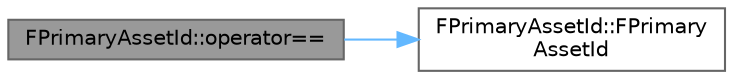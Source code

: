 digraph "FPrimaryAssetId::operator=="
{
 // INTERACTIVE_SVG=YES
 // LATEX_PDF_SIZE
  bgcolor="transparent";
  edge [fontname=Helvetica,fontsize=10,labelfontname=Helvetica,labelfontsize=10];
  node [fontname=Helvetica,fontsize=10,shape=box,height=0.2,width=0.4];
  rankdir="LR";
  Node1 [id="Node000001",label="FPrimaryAssetId::operator==",height=0.2,width=0.4,color="gray40", fillcolor="grey60", style="filled", fontcolor="black",tooltip=" "];
  Node1 -> Node2 [id="edge1_Node000001_Node000002",color="steelblue1",style="solid",tooltip=" "];
  Node2 [id="Node000002",label="FPrimaryAssetId::FPrimary\lAssetId",height=0.2,width=0.4,color="grey40", fillcolor="white", style="filled",URL="$d6/d42/structFPrimaryAssetId.html#aee1f5061e61815faa7506237255f3b38",tooltip=" "];
}
